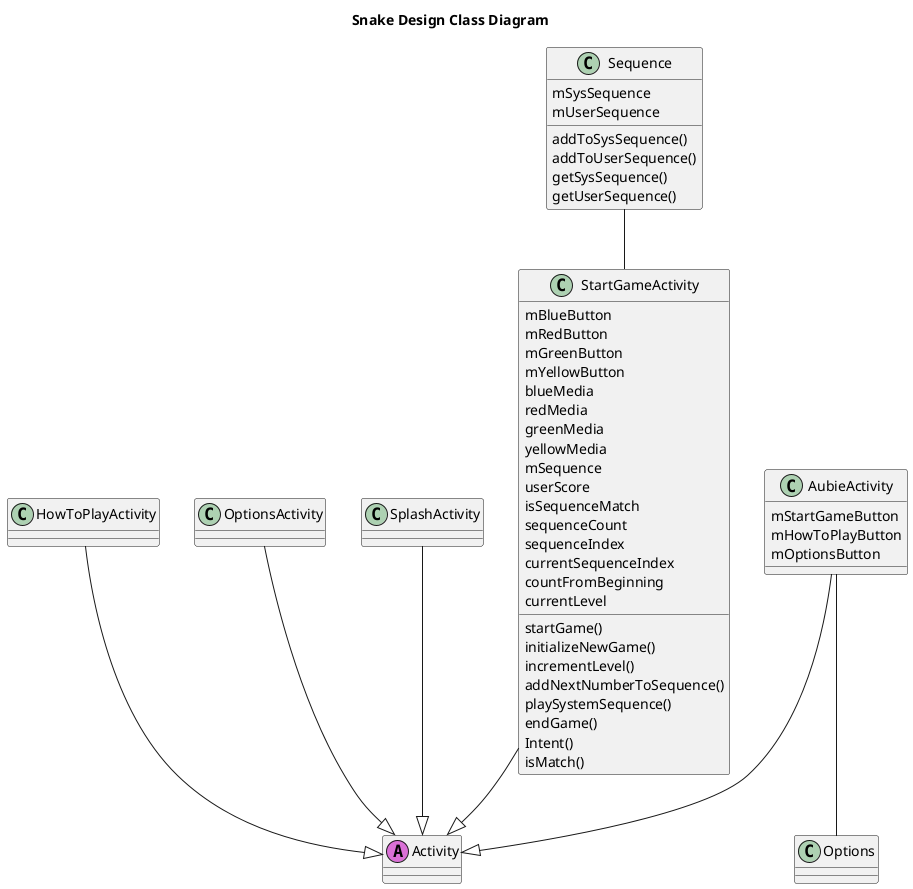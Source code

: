 @startuml

title Snake Design Class Diagram

class Activity << (A,orchid) >>

class AubieActivity {
mStartGameButton
mHowToPlayButton
mOptionsButton
}

class HowToPlayActivity {
}

class OptionsActivity{
}

class Sequence{
mSysSequence
mUserSequence
addToSysSequence()
addToUserSequence()
getSysSequence()
getUserSequence()
}

class SplashActivity {
}

class StartGameActivity {
mBlueButton
mRedButton
mGreenButton
mYellowButton
blueMedia
redMedia
greenMedia
yellowMedia
mSequence
userScore
isSequenceMatch
sequenceCount
sequenceIndex
currentSequenceIndex
countFromBeginning
currentLevel
startGame()
initializeNewGame()
incrementLevel()
addNextNumberToSequence()
playSystemSequence()
endGame()
Intent()
isMatch()
}



AubieActivity -- Options
HowToPlayActivity --|> Activity
StartGameActivity --|> Activity
OptionsActivity --|> Activity
AubieActivity --|> Activity
SplashActivity --|> Activity
Sequence -- StartGameActivity



@enduml